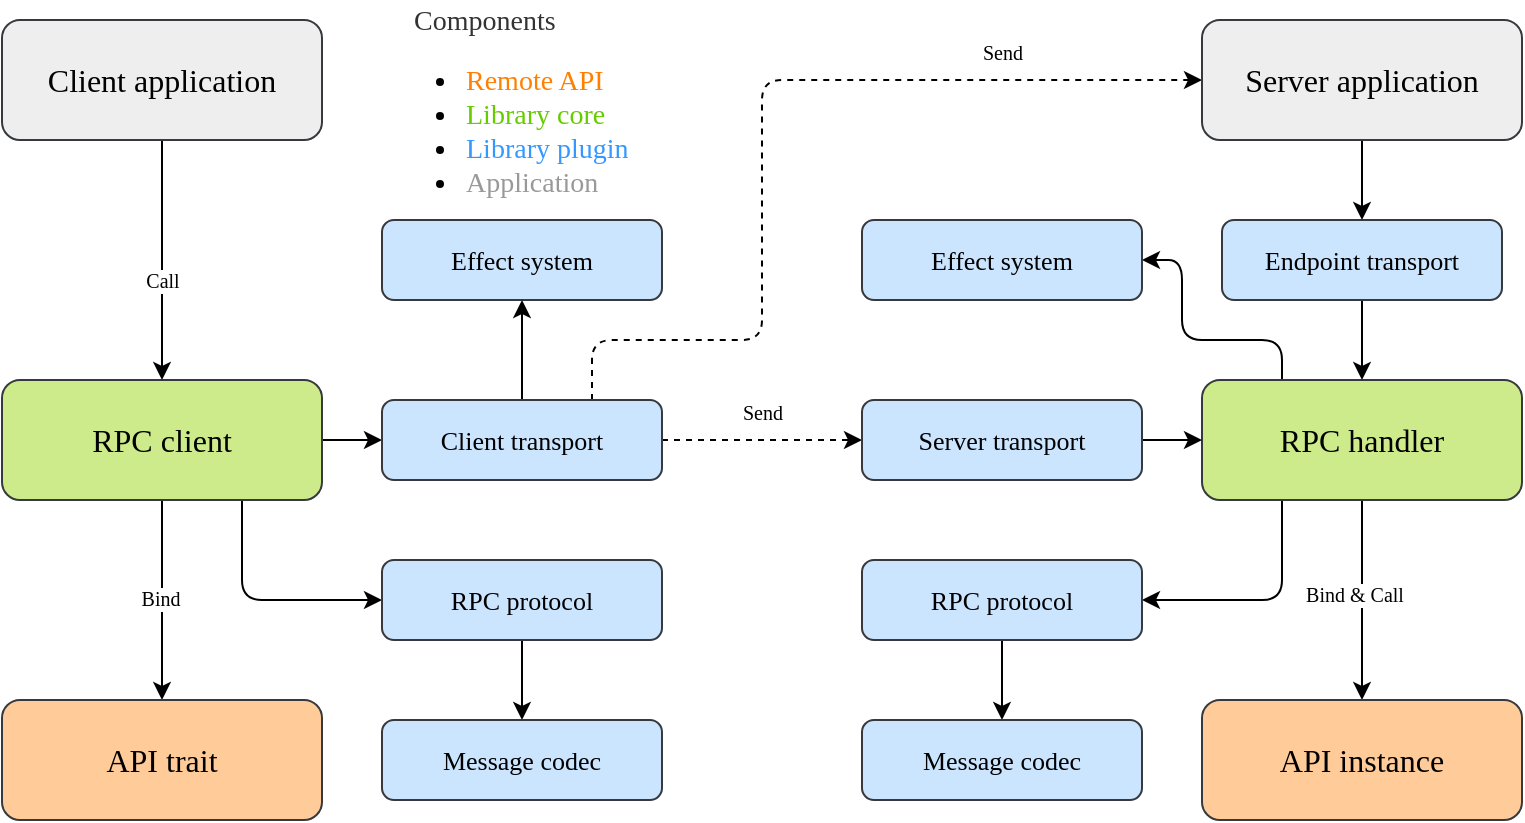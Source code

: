 <mxfile version="15.4.0" type="device"><diagram id="pAZn8SMdnCBxQi3O8JhO" name="Page-1"><mxGraphModel dx="981" dy="574" grid="1" gridSize="10" guides="1" tooltips="1" connect="1" arrows="1" fold="1" page="1" pageScale="1" pageWidth="850" pageHeight="1100" math="0" shadow="0"><root><mxCell id="0"/><mxCell id="1" parent="0"/><mxCell id="24CM7QICUZKC2I2Vp8Kq-11" style="edgeStyle=orthogonalEdgeStyle;rounded=1;orthogonalLoop=1;jettySize=auto;html=1;exitX=0.75;exitY=1;exitDx=0;exitDy=0;entryX=0;entryY=0.5;entryDx=0;entryDy=0;fontFamily=Verdana;fontSize=16;" parent="1" source="24CM7QICUZKC2I2Vp8Kq-1" target="24CM7QICUZKC2I2Vp8Kq-6" edge="1"><mxGeometry relative="1" as="geometry"><Array as="points"><mxPoint x="260" y="370"/></Array></mxGeometry></mxCell><mxCell id="24CM7QICUZKC2I2Vp8Kq-13" style="edgeStyle=orthogonalEdgeStyle;rounded=1;orthogonalLoop=1;jettySize=auto;html=1;exitX=1;exitY=0.5;exitDx=0;exitDy=0;entryX=0;entryY=0.5;entryDx=0;entryDy=0;fontFamily=Verdana;fontSize=16;strokeColor=none;" parent="1" source="24CM7QICUZKC2I2Vp8Kq-1" edge="1"><mxGeometry relative="1" as="geometry"><mxPoint x="330" y="290" as="targetPoint"/></mxGeometry></mxCell><mxCell id="24CM7QICUZKC2I2Vp8Kq-20" style="edgeStyle=none;rounded=1;orthogonalLoop=1;jettySize=auto;html=1;exitX=0.5;exitY=1;exitDx=0;exitDy=0;fontFamily=Verdana;fontSize=16;strokeColor=none;" parent="1" source="24CM7QICUZKC2I2Vp8Kq-1" target="24CM7QICUZKC2I2Vp8Kq-18" edge="1"><mxGeometry relative="1" as="geometry"/></mxCell><mxCell id="24CM7QICUZKC2I2Vp8Kq-34" style="edgeStyle=orthogonalEdgeStyle;rounded=1;orthogonalLoop=1;jettySize=auto;html=1;exitX=1;exitY=0.5;exitDx=0;exitDy=0;fontFamily=Verdana;fontSize=16;strokeColor=#000000;entryX=0;entryY=0.5;entryDx=0;entryDy=0;" parent="1" source="24CM7QICUZKC2I2Vp8Kq-1" target="fHE9HvP62Zm08AEnpNwC-3" edge="1"><mxGeometry relative="1" as="geometry"><mxPoint x="320" y="290" as="targetPoint"/></mxGeometry></mxCell><mxCell id="24CM7QICUZKC2I2Vp8Kq-39" style="edgeStyle=orthogonalEdgeStyle;rounded=1;orthogonalLoop=1;jettySize=auto;html=1;exitX=0.5;exitY=1;exitDx=0;exitDy=0;entryX=0.5;entryY=0;entryDx=0;entryDy=0;fontFamily=Verdana;fontSize=16;strokeColor=#000000;" parent="1" source="24CM7QICUZKC2I2Vp8Kq-1" target="24CM7QICUZKC2I2Vp8Kq-18" edge="1"><mxGeometry relative="1" as="geometry"/></mxCell><mxCell id="24CM7QICUZKC2I2Vp8Kq-1" value="&lt;font style=&quot;font-size: 16px&quot;&gt;RPC client&lt;/font&gt;" style="rounded=1;whiteSpace=wrap;html=1;fillColor=#cdeb8b;strokeColor=#36393d;fontFamily=Verdana;fontSize=16;" parent="1" vertex="1"><mxGeometry x="140" y="260" width="160" height="60" as="geometry"/></mxCell><mxCell id="24CM7QICUZKC2I2Vp8Kq-21" style="edgeStyle=orthogonalEdgeStyle;rounded=1;orthogonalLoop=1;jettySize=auto;html=1;exitX=0.5;exitY=1;exitDx=0;exitDy=0;fontFamily=Verdana;fontSize=16;" parent="1" source="24CM7QICUZKC2I2Vp8Kq-2" target="24CM7QICUZKC2I2Vp8Kq-19" edge="1"><mxGeometry relative="1" as="geometry"/></mxCell><mxCell id="24CM7QICUZKC2I2Vp8Kq-49" style="edgeStyle=orthogonalEdgeStyle;rounded=1;orthogonalLoop=1;jettySize=auto;html=1;exitX=0.25;exitY=1;exitDx=0;exitDy=0;entryX=1;entryY=0.5;entryDx=0;entryDy=0;fontFamily=Verdana;fontSize=16;strokeColor=#000000;" parent="1" source="24CM7QICUZKC2I2Vp8Kq-2" target="24CM7QICUZKC2I2Vp8Kq-41" edge="1"><mxGeometry relative="1" as="geometry"><Array as="points"><mxPoint x="780" y="370"/></Array></mxGeometry></mxCell><mxCell id="24CM7QICUZKC2I2Vp8Kq-56" style="edgeStyle=orthogonalEdgeStyle;rounded=1;orthogonalLoop=1;jettySize=auto;html=1;exitX=0.25;exitY=0;exitDx=0;exitDy=0;entryX=1;entryY=0.5;entryDx=0;entryDy=0;fontFamily=Verdana;fontSize=16;strokeColor=#000000;" parent="1" source="24CM7QICUZKC2I2Vp8Kq-2" target="24CM7QICUZKC2I2Vp8Kq-35" edge="1"><mxGeometry relative="1" as="geometry"><Array as="points"><mxPoint x="780" y="240"/><mxPoint x="730" y="240"/><mxPoint x="730" y="200"/></Array></mxGeometry></mxCell><mxCell id="24CM7QICUZKC2I2Vp8Kq-2" value="&lt;font style=&quot;font-size: 16px&quot;&gt;RPC handler&lt;/font&gt;" style="rounded=1;whiteSpace=wrap;html=1;fillColor=#cdeb8b;strokeColor=#36393d;fontFamily=Verdana;fontSize=16;" parent="1" vertex="1"><mxGeometry x="740" y="260" width="160" height="60" as="geometry"/></mxCell><mxCell id="24CM7QICUZKC2I2Vp8Kq-3" value="&lt;font style=&quot;font-size: 13px;&quot;&gt;Effect system&lt;/font&gt;" style="rounded=1;whiteSpace=wrap;html=1;fillColor=#cce5ff;strokeColor=#36393d;fontFamily=Verdana;fontSize=13;verticalAlign=middle;" parent="1" vertex="1"><mxGeometry x="330" y="180" width="140" height="40" as="geometry"/></mxCell><mxCell id="NJHczuKSlmdSO2pm0vOo-3" style="edgeStyle=orthogonalEdgeStyle;rounded=0;orthogonalLoop=1;jettySize=auto;html=1;exitX=0.5;exitY=1;exitDx=0;exitDy=0;entryX=0.5;entryY=0;entryDx=0;entryDy=0;" parent="1" source="24CM7QICUZKC2I2Vp8Kq-6" target="NJHczuKSlmdSO2pm0vOo-1" edge="1"><mxGeometry relative="1" as="geometry"/></mxCell><mxCell id="24CM7QICUZKC2I2Vp8Kq-6" value="&lt;font style=&quot;font-size: 13px;&quot;&gt;RPC protocol&lt;/font&gt;" style="rounded=1;whiteSpace=wrap;html=1;fillColor=#cce5ff;strokeColor=#36393d;fontFamily=Verdana;fontSize=13;" parent="1" vertex="1"><mxGeometry x="330" y="350" width="140" height="40" as="geometry"/></mxCell><mxCell id="24CM7QICUZKC2I2Vp8Kq-25" style="edgeStyle=orthogonalEdgeStyle;rounded=1;orthogonalLoop=1;jettySize=auto;html=1;entryX=0;entryY=0.5;entryDx=0;entryDy=0;fontFamily=Verdana;fontSize=16;dashed=1;exitX=1;exitY=0.5;exitDx=0;exitDy=0;" parent="1" source="fHE9HvP62Zm08AEnpNwC-3" target="24CM7QICUZKC2I2Vp8Kq-16" edge="1"><mxGeometry relative="1" as="geometry"><mxPoint x="500" y="290" as="sourcePoint"/></mxGeometry></mxCell><mxCell id="24CM7QICUZKC2I2Vp8Kq-31" style="edgeStyle=orthogonalEdgeStyle;rounded=1;orthogonalLoop=1;jettySize=auto;html=1;fontFamily=Verdana;fontSize=16;dashed=1;entryX=0;entryY=0.5;entryDx=0;entryDy=0;exitX=0.75;exitY=0;exitDx=0;exitDy=0;" parent="1" source="fHE9HvP62Zm08AEnpNwC-3" target="24CM7QICUZKC2I2Vp8Kq-22" edge="1"><mxGeometry relative="1" as="geometry"><Array as="points"><mxPoint x="435" y="240"/><mxPoint x="520" y="240"/><mxPoint x="520" y="110"/></Array><mxPoint x="435" y="250" as="sourcePoint"/></mxGeometry></mxCell><mxCell id="24CM7QICUZKC2I2Vp8Kq-61" style="edgeStyle=orthogonalEdgeStyle;rounded=1;orthogonalLoop=1;jettySize=auto;html=1;entryX=0.5;entryY=1;entryDx=0;entryDy=0;fontFamily=Verdana;fontSize=16;strokeColor=#000000;exitX=0.5;exitY=0;exitDx=0;exitDy=0;" parent="1" source="fHE9HvP62Zm08AEnpNwC-3" target="24CM7QICUZKC2I2Vp8Kq-3" edge="1"><mxGeometry relative="1" as="geometry"><mxPoint x="400" y="250" as="sourcePoint"/></mxGeometry></mxCell><mxCell id="24CM7QICUZKC2I2Vp8Kq-24" style="edgeStyle=orthogonalEdgeStyle;rounded=1;orthogonalLoop=1;jettySize=auto;html=1;exitX=1;exitY=0.5;exitDx=0;exitDy=0;fontFamily=Verdana;fontSize=16;" parent="1" source="24CM7QICUZKC2I2Vp8Kq-16" target="24CM7QICUZKC2I2Vp8Kq-2" edge="1"><mxGeometry relative="1" as="geometry"/></mxCell><mxCell id="24CM7QICUZKC2I2Vp8Kq-16" value="&lt;font style=&quot;font-size: 13px&quot;&gt;Server transport&lt;/font&gt;" style="rounded=1;whiteSpace=wrap;html=1;fillColor=#cce5ff;strokeColor=#36393d;fontFamily=Verdana;fontSize=13;" parent="1" vertex="1"><mxGeometry x="570" y="270" width="140" height="40" as="geometry"/></mxCell><mxCell id="24CM7QICUZKC2I2Vp8Kq-60" style="edgeStyle=orthogonalEdgeStyle;rounded=1;orthogonalLoop=1;jettySize=auto;html=1;exitX=0.5;exitY=1;exitDx=0;exitDy=0;entryX=0.5;entryY=0;entryDx=0;entryDy=0;fontFamily=Verdana;fontSize=16;strokeColor=#000000;" parent="1" source="24CM7QICUZKC2I2Vp8Kq-17" target="24CM7QICUZKC2I2Vp8Kq-2" edge="1"><mxGeometry relative="1" as="geometry"/></mxCell><mxCell id="24CM7QICUZKC2I2Vp8Kq-17" value="&lt;font style=&quot;font-size: 13px&quot;&gt;Endpoint transport&lt;/font&gt;" style="rounded=1;whiteSpace=wrap;html=1;fillColor=#cce5ff;strokeColor=#36393d;fontFamily=Verdana;fontSize=13;" parent="1" vertex="1"><mxGeometry x="750" y="180" width="140" height="40" as="geometry"/></mxCell><mxCell id="24CM7QICUZKC2I2Vp8Kq-18" value="&lt;font style=&quot;font-size: 16px&quot;&gt;API trait&lt;/font&gt;" style="rounded=1;whiteSpace=wrap;html=1;fillColor=#ffcc99;strokeColor=#36393d;fontFamily=Verdana;fontSize=16;" parent="1" vertex="1"><mxGeometry x="140" y="420" width="160" height="60" as="geometry"/></mxCell><mxCell id="24CM7QICUZKC2I2Vp8Kq-19" value="&lt;font style=&quot;font-size: 16px&quot;&gt;API instance&lt;/font&gt;" style="rounded=1;whiteSpace=wrap;html=1;fillColor=#ffcc99;strokeColor=#36393d;fontFamily=Verdana;fontSize=16;" parent="1" vertex="1"><mxGeometry x="740" y="420" width="160" height="60" as="geometry"/></mxCell><mxCell id="24CM7QICUZKC2I2Vp8Kq-57" style="edgeStyle=orthogonalEdgeStyle;rounded=1;orthogonalLoop=1;jettySize=auto;html=1;fontFamily=Verdana;fontSize=16;strokeColor=#000000;" parent="1" source="24CM7QICUZKC2I2Vp8Kq-22" target="24CM7QICUZKC2I2Vp8Kq-17" edge="1"><mxGeometry relative="1" as="geometry"><mxPoint x="740" y="190" as="targetPoint"/></mxGeometry></mxCell><mxCell id="24CM7QICUZKC2I2Vp8Kq-22" value="&lt;font style=&quot;font-size: 16px&quot;&gt;Server application&lt;/font&gt;" style="rounded=1;whiteSpace=wrap;html=1;fillColor=#eeeeee;strokeColor=#36393d;fontFamily=Verdana;fontSize=16;" parent="1" vertex="1"><mxGeometry x="740" y="80" width="160" height="60" as="geometry"/></mxCell><mxCell id="24CM7QICUZKC2I2Vp8Kq-29" style="edgeStyle=orthogonalEdgeStyle;rounded=1;orthogonalLoop=1;jettySize=auto;html=1;exitX=0.5;exitY=1;exitDx=0;exitDy=0;fontFamily=Verdana;fontSize=16;" parent="1" source="24CM7QICUZKC2I2Vp8Kq-23" target="24CM7QICUZKC2I2Vp8Kq-1" edge="1"><mxGeometry relative="1" as="geometry"/></mxCell><mxCell id="24CM7QICUZKC2I2Vp8Kq-23" value="&lt;font style=&quot;font-size: 16px&quot;&gt;Client application&lt;/font&gt;" style="rounded=1;whiteSpace=wrap;html=1;fillColor=#eeeeee;strokeColor=#36393d;fontFamily=Verdana;fontSize=16;" parent="1" vertex="1"><mxGeometry x="140" y="80" width="160" height="60" as="geometry"/></mxCell><mxCell id="24CM7QICUZKC2I2Vp8Kq-35" value="&lt;font style=&quot;font-size: 13px;&quot;&gt;Effect system&lt;/font&gt;" style="rounded=1;whiteSpace=wrap;html=1;fillColor=#cce5ff;strokeColor=#36393d;fontFamily=Verdana;fontSize=13;verticalAlign=middle;" parent="1" vertex="1"><mxGeometry x="570" y="180" width="140" height="40" as="geometry"/></mxCell><mxCell id="NJHczuKSlmdSO2pm0vOo-4" style="edgeStyle=orthogonalEdgeStyle;rounded=0;orthogonalLoop=1;jettySize=auto;html=1;exitX=0.5;exitY=1;exitDx=0;exitDy=0;entryX=0.5;entryY=0;entryDx=0;entryDy=0;" parent="1" source="24CM7QICUZKC2I2Vp8Kq-41" target="NJHczuKSlmdSO2pm0vOo-2" edge="1"><mxGeometry relative="1" as="geometry"/></mxCell><mxCell id="24CM7QICUZKC2I2Vp8Kq-41" value="&lt;font style=&quot;font-size: 13px;&quot;&gt;RPC protocol&lt;/font&gt;" style="rounded=1;whiteSpace=wrap;html=1;fillColor=#cce5ff;strokeColor=#36393d;fontFamily=Verdana;fontSize=13;" parent="1" vertex="1"><mxGeometry x="570" y="350" width="140" height="40" as="geometry"/></mxCell><mxCell id="24CM7QICUZKC2I2Vp8Kq-64" value="Bind&lt;br&gt;" style="edgeLabel;html=1;align=center;verticalAlign=middle;resizable=0;points=[];fontSize=10;fontFamily=Verdana;" parent="1" vertex="1" connectable="0"><mxGeometry x="220" y="370" as="geometry"><mxPoint x="-1" y="-1" as="offset"/></mxGeometry></mxCell><mxCell id="24CM7QICUZKC2I2Vp8Kq-66" value="Bind &amp;amp; Call" style="edgeLabel;html=1;align=center;verticalAlign=middle;resizable=0;points=[];fontSize=10;fontFamily=Verdana;" parent="1" vertex="1" connectable="0"><mxGeometry x="830" y="360" as="geometry"><mxPoint x="-14" y="7" as="offset"/></mxGeometry></mxCell><mxCell id="24CM7QICUZKC2I2Vp8Kq-67" value="Call" style="edgeLabel;html=1;align=center;verticalAlign=middle;resizable=0;points=[];fontSize=10;fontFamily=Verdana;" parent="1" vertex="1" connectable="0"><mxGeometry x="220" y="210" as="geometry"/></mxCell><mxCell id="24CM7QICUZKC2I2Vp8Kq-68" value="Send" style="edgeLabel;html=1;align=center;verticalAlign=middle;resizable=0;points=[];fontSize=10;fontFamily=Verdana;" parent="1" vertex="1" connectable="0"><mxGeometry x="650" y="90" as="geometry"><mxPoint x="-10" y="6" as="offset"/></mxGeometry></mxCell><mxCell id="24CM7QICUZKC2I2Vp8Kq-70" value="Send" style="edgeLabel;html=1;align=center;verticalAlign=middle;resizable=0;points=[];fontSize=10;fontFamily=Verdana;" parent="1" vertex="1" connectable="0"><mxGeometry x="530" y="270" as="geometry"><mxPoint x="-10" y="6" as="offset"/></mxGeometry></mxCell><mxCell id="gqd9Gs8hmOqavoVtH0Ol-9" value="&lt;div style=&quot;font-size: 14px&quot;&gt;&lt;font color=&quot;#333333&quot;&gt;&amp;nbsp; &amp;nbsp; Components&lt;/font&gt;&lt;/div&gt;&lt;ul style=&quot;font-size: 14px&quot;&gt;&lt;li&gt;&lt;font color=&quot;#ff8000&quot;&gt;Remote API&lt;/font&gt;&lt;/li&gt;&lt;li&gt;&lt;font color=&quot;#66cc00&quot;&gt;Library core&lt;/font&gt;&lt;/li&gt;&lt;li&gt;&lt;font style=&quot;font-size: 14px&quot; color=&quot;#3399ff&quot;&gt;Library plugin&lt;/font&gt;&lt;/li&gt;&lt;li&gt;&lt;font style=&quot;font-size: 14px&quot; color=&quot;#999999&quot;&gt;Application&lt;/font&gt;&lt;/li&gt;&lt;/ul&gt;" style="text;strokeColor=none;fillColor=none;html=1;whiteSpace=wrap;verticalAlign=middle;overflow=hidden;fontFamily=Verdana;fontSize=12;align=left;" parent="1" vertex="1"><mxGeometry x="330" y="70" width="185" height="100" as="geometry"/></mxCell><mxCell id="NJHczuKSlmdSO2pm0vOo-1" value="&lt;font style=&quot;font-size: 13px;&quot;&gt;Message codec&lt;/font&gt;" style="rounded=1;whiteSpace=wrap;html=1;fillColor=#cce5ff;strokeColor=#36393d;fontFamily=Verdana;fontSize=13;" parent="1" vertex="1"><mxGeometry x="330" y="430" width="140" height="40" as="geometry"/></mxCell><mxCell id="NJHczuKSlmdSO2pm0vOo-2" value="&lt;font style=&quot;font-size: 13px;&quot;&gt;Message codec&lt;/font&gt;" style="rounded=1;whiteSpace=wrap;html=1;fillColor=#cce5ff;strokeColor=#36393d;fontFamily=Verdana;fontSize=13;" parent="1" vertex="1"><mxGeometry x="570" y="430" width="140" height="40" as="geometry"/></mxCell><mxCell id="fHE9HvP62Zm08AEnpNwC-3" value="&lt;font style=&quot;font-size: 13px&quot;&gt;Client transport&lt;/font&gt;" style="rounded=1;whiteSpace=wrap;html=1;fillColor=#cce5ff;strokeColor=#36393d;fontFamily=Verdana;fontSize=13;" parent="1" vertex="1"><mxGeometry x="330" y="270" width="140" height="40" as="geometry"/></mxCell></root></mxGraphModel></diagram></mxfile>